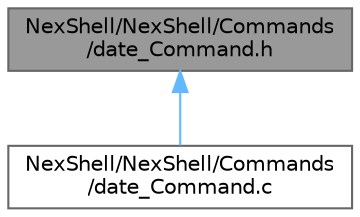 digraph "NexShell/NexShell/Commands/date_Command.h"
{
 // LATEX_PDF_SIZE
  bgcolor="transparent";
  edge [fontname=Helvetica,fontsize=10,labelfontname=Helvetica,labelfontsize=10];
  node [fontname=Helvetica,fontsize=10,shape=box,height=0.2,width=0.4];
  Node1 [id="Node000001",label="NexShell/NexShell/Commands\l/date_Command.h",height=0.2,width=0.4,color="gray40", fillcolor="grey60", style="filled", fontcolor="black",tooltip=" "];
  Node1 -> Node2 [id="edge1_Node000001_Node000002",dir="back",color="steelblue1",style="solid",tooltip=" "];
  Node2 [id="Node000002",label="NexShell/NexShell/Commands\l/date_Command.c",height=0.2,width=0.4,color="grey40", fillcolor="white", style="filled",URL="$date___command_8c_source.html",tooltip=" "];
}
